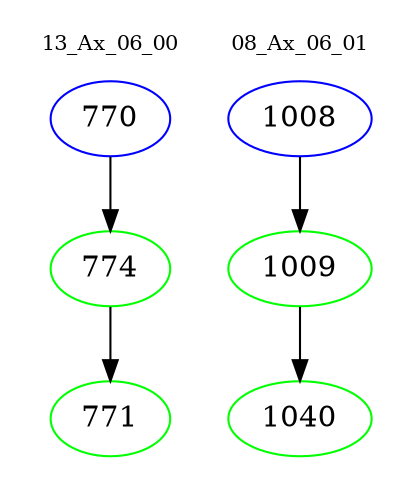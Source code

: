 digraph{
subgraph cluster_0 {
color = white
label = "13_Ax_06_00";
fontsize=10;
T0_770 [label="770", color="blue"]
T0_770 -> T0_774 [color="black"]
T0_774 [label="774", color="green"]
T0_774 -> T0_771 [color="black"]
T0_771 [label="771", color="green"]
}
subgraph cluster_1 {
color = white
label = "08_Ax_06_01";
fontsize=10;
T1_1008 [label="1008", color="blue"]
T1_1008 -> T1_1009 [color="black"]
T1_1009 [label="1009", color="green"]
T1_1009 -> T1_1040 [color="black"]
T1_1040 [label="1040", color="green"]
}
}
